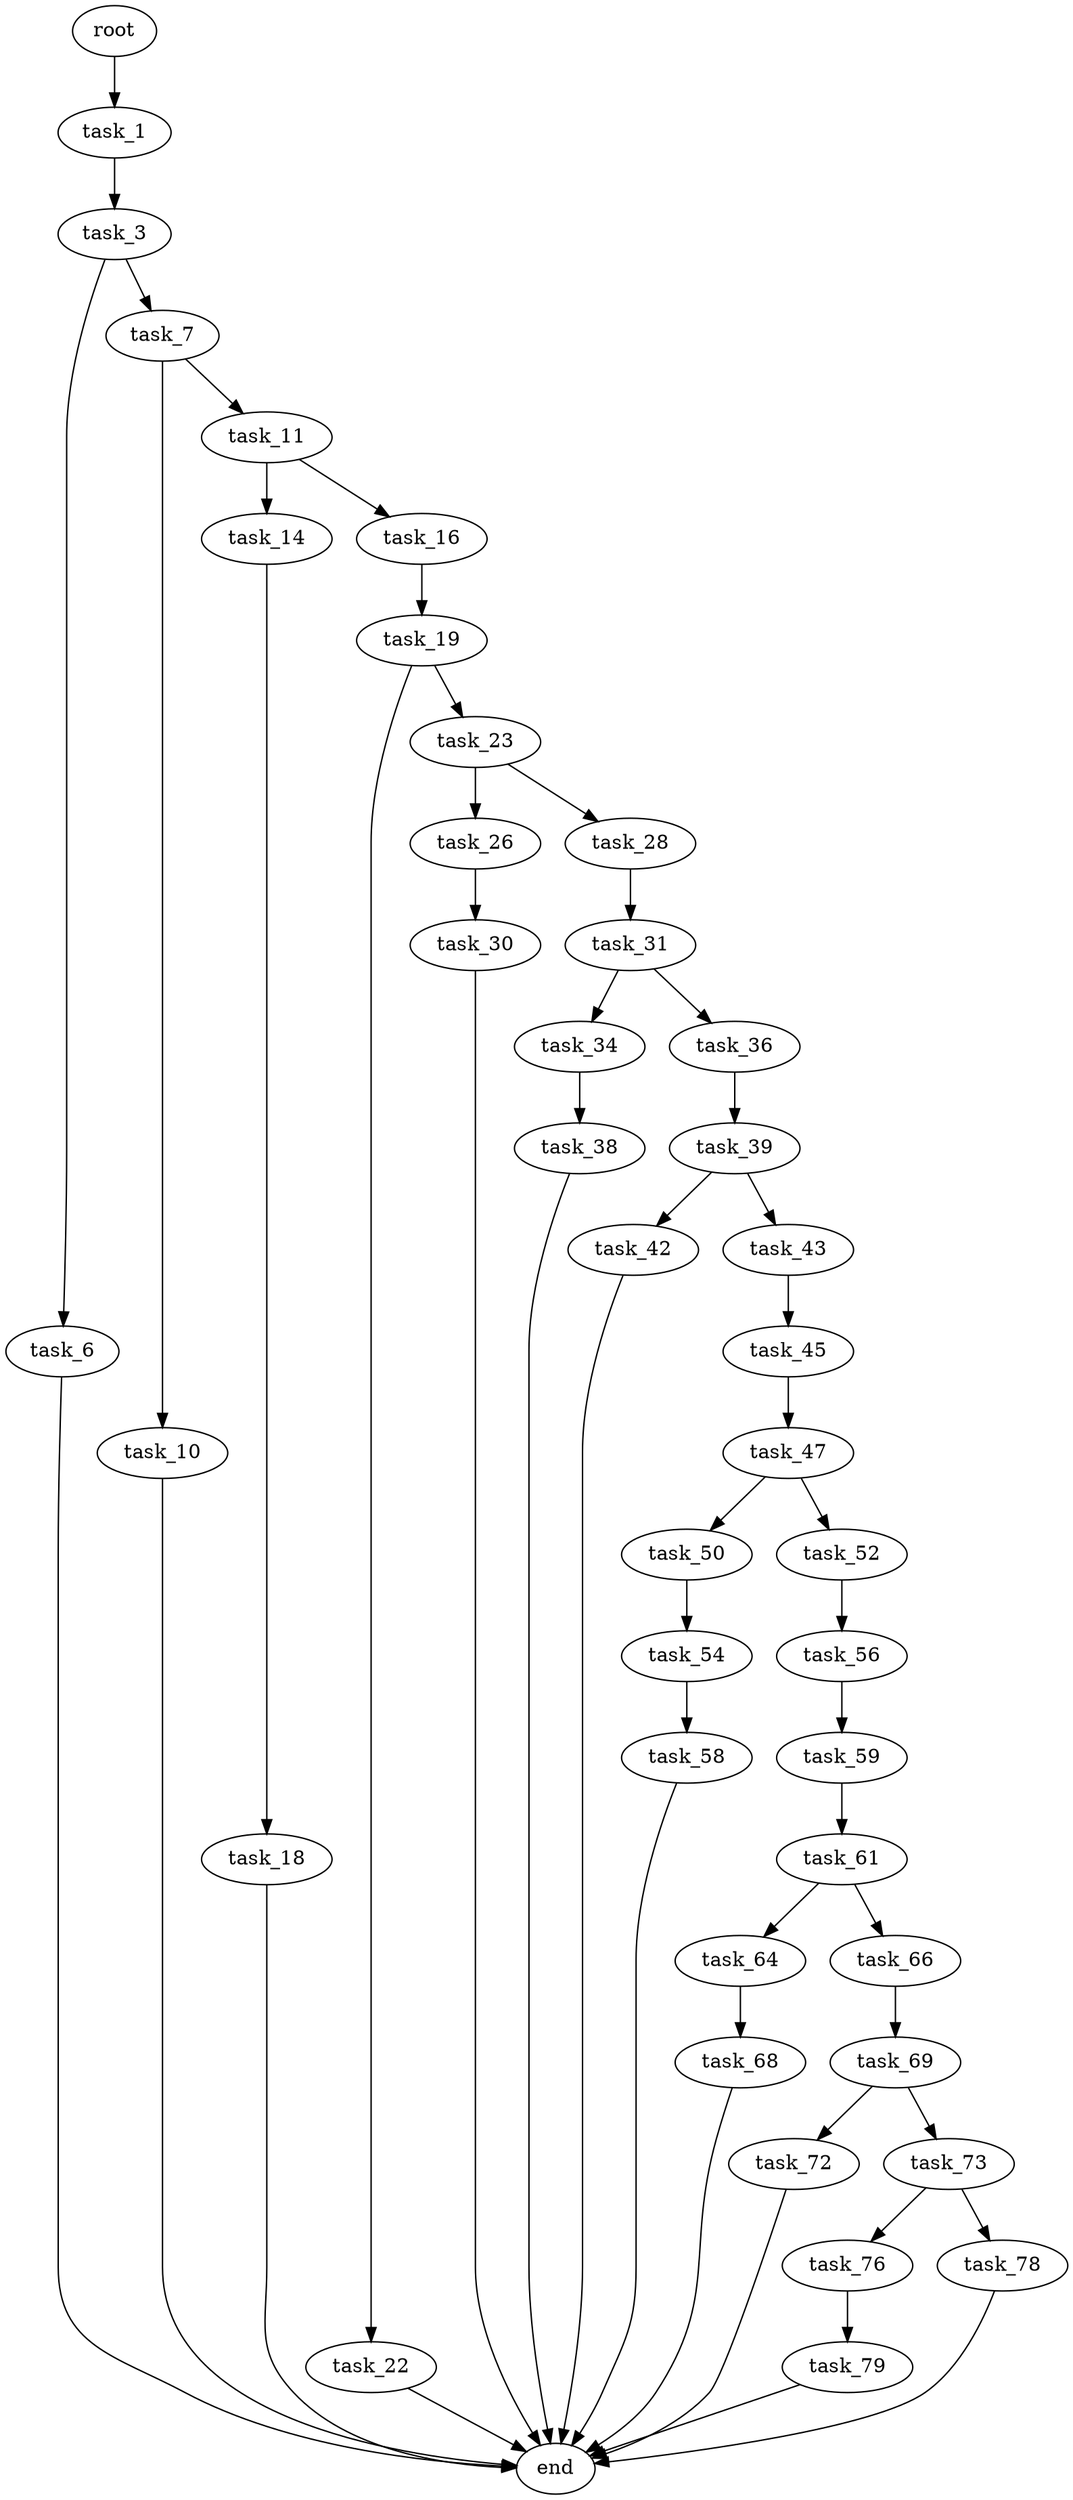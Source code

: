 digraph G {
  root [size="0.000000"];
  task_1 [size="9808252692.000000"];
  task_3 [size="8148177177.000000"];
  task_6 [size="45987229428.000000"];
  task_7 [size="8589934592.000000"];
  end [size="0.000000"];
  task_10 [size="66629824593.000000"];
  task_11 [size="377308260207.000000"];
  task_14 [size="9325972170.000000"];
  task_16 [size="95927952438.000000"];
  task_18 [size="14770875740.000000"];
  task_19 [size="5456816572.000000"];
  task_22 [size="12457297766.000000"];
  task_23 [size="368293445632.000000"];
  task_26 [size="368293445632.000000"];
  task_28 [size="42846768593.000000"];
  task_30 [size="28991029248.000000"];
  task_31 [size="134217728000.000000"];
  task_34 [size="35087106036.000000"];
  task_36 [size="177314036181.000000"];
  task_38 [size="549755813888.000000"];
  task_39 [size="231928233984.000000"];
  task_42 [size="1536315656.000000"];
  task_43 [size="12421321009.000000"];
  task_45 [size="160926391856.000000"];
  task_47 [size="1888707752.000000"];
  task_50 [size="1073741824000.000000"];
  task_52 [size="12675506489.000000"];
  task_54 [size="22357075060.000000"];
  task_56 [size="136065435936.000000"];
  task_58 [size="134217728000.000000"];
  task_59 [size="68719476736.000000"];
  task_61 [size="134217728000.000000"];
  task_64 [size="3860633482.000000"];
  task_66 [size="76139775835.000000"];
  task_68 [size="229948891548.000000"];
  task_69 [size="28991029248.000000"];
  task_72 [size="549755813888.000000"];
  task_73 [size="530388680910.000000"];
  task_76 [size="24162963865.000000"];
  task_78 [size="1095578292.000000"];
  task_79 [size="21003195644.000000"];

  root -> task_1 [size="1.000000"];
  task_1 -> task_3 [size="301989888.000000"];
  task_3 -> task_6 [size="679477248.000000"];
  task_3 -> task_7 [size="679477248.000000"];
  task_6 -> end [size="1.000000"];
  task_7 -> task_10 [size="33554432.000000"];
  task_7 -> task_11 [size="33554432.000000"];
  task_10 -> end [size="1.000000"];
  task_11 -> task_14 [size="301989888.000000"];
  task_11 -> task_16 [size="301989888.000000"];
  task_14 -> task_18 [size="209715200.000000"];
  task_16 -> task_19 [size="75497472.000000"];
  task_18 -> end [size="1.000000"];
  task_19 -> task_22 [size="536870912.000000"];
  task_19 -> task_23 [size="536870912.000000"];
  task_22 -> end [size="1.000000"];
  task_23 -> task_26 [size="411041792.000000"];
  task_23 -> task_28 [size="411041792.000000"];
  task_26 -> task_30 [size="411041792.000000"];
  task_28 -> task_31 [size="75497472.000000"];
  task_30 -> end [size="1.000000"];
  task_31 -> task_34 [size="209715200.000000"];
  task_31 -> task_36 [size="209715200.000000"];
  task_34 -> task_38 [size="679477248.000000"];
  task_36 -> task_39 [size="209715200.000000"];
  task_38 -> end [size="1.000000"];
  task_39 -> task_42 [size="301989888.000000"];
  task_39 -> task_43 [size="301989888.000000"];
  task_42 -> end [size="1.000000"];
  task_43 -> task_45 [size="209715200.000000"];
  task_45 -> task_47 [size="301989888.000000"];
  task_47 -> task_50 [size="209715200.000000"];
  task_47 -> task_52 [size="209715200.000000"];
  task_50 -> task_54 [size="838860800.000000"];
  task_52 -> task_56 [size="411041792.000000"];
  task_54 -> task_58 [size="679477248.000000"];
  task_56 -> task_59 [size="134217728.000000"];
  task_58 -> end [size="1.000000"];
  task_59 -> task_61 [size="134217728.000000"];
  task_61 -> task_64 [size="209715200.000000"];
  task_61 -> task_66 [size="209715200.000000"];
  task_64 -> task_68 [size="301989888.000000"];
  task_66 -> task_69 [size="209715200.000000"];
  task_68 -> end [size="1.000000"];
  task_69 -> task_72 [size="75497472.000000"];
  task_69 -> task_73 [size="75497472.000000"];
  task_72 -> end [size="1.000000"];
  task_73 -> task_76 [size="411041792.000000"];
  task_73 -> task_78 [size="411041792.000000"];
  task_76 -> task_79 [size="411041792.000000"];
  task_78 -> end [size="1.000000"];
  task_79 -> end [size="1.000000"];
}
